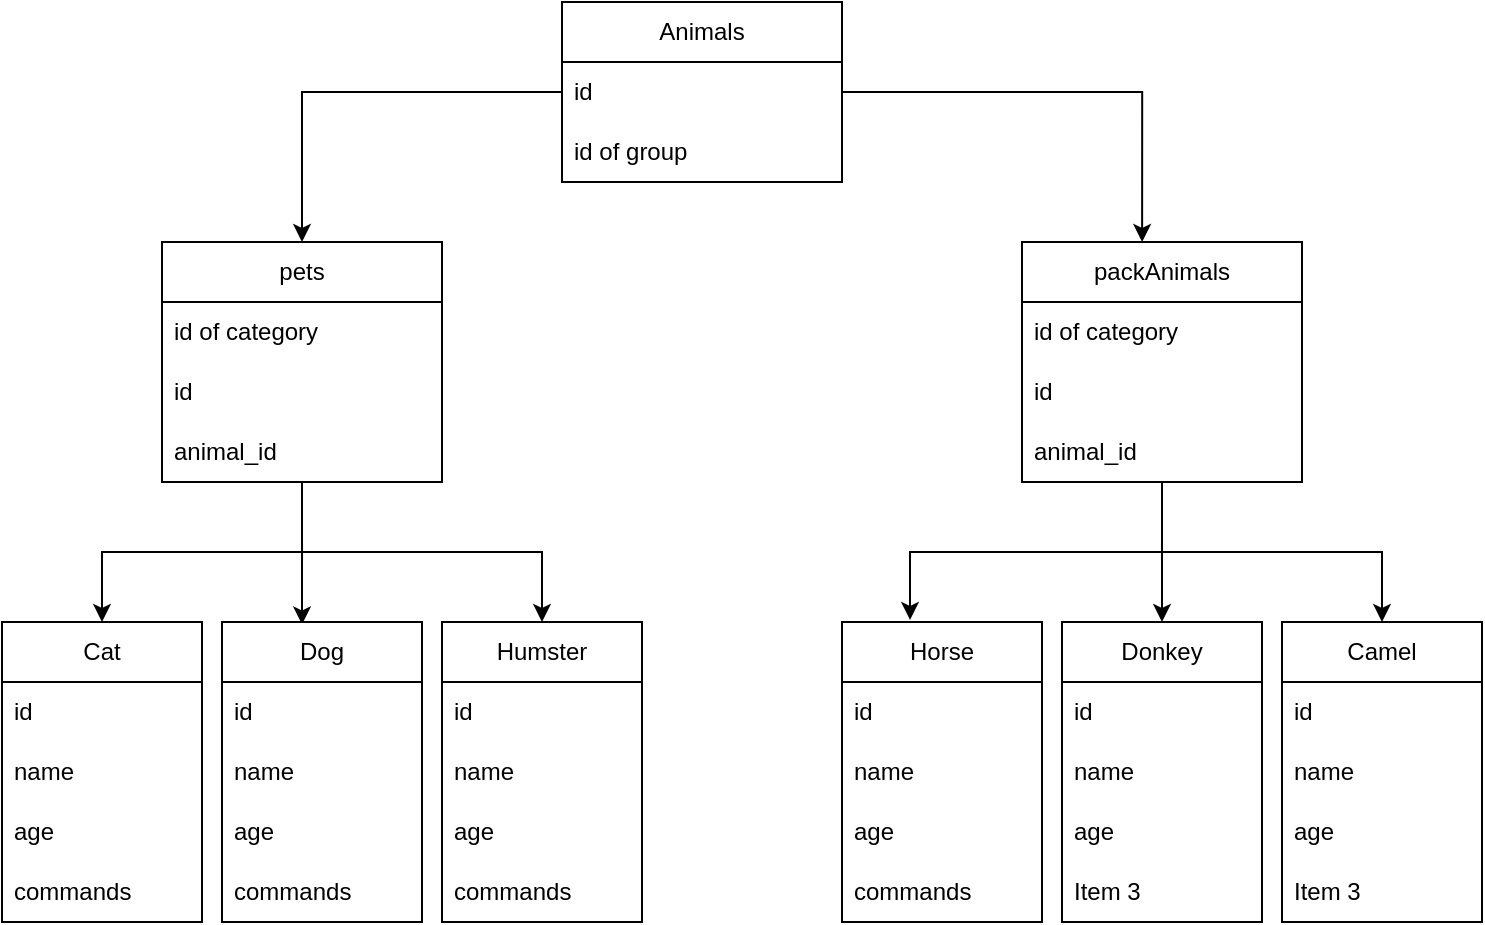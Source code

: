 <mxfile version="23.1.1" type="github">
  <diagram id="RW9AH-2ComDGnkUBiTBQ" name="Страница 1">
    <mxGraphModel dx="2074" dy="1142" grid="1" gridSize="10" guides="1" tooltips="1" connect="1" arrows="1" fold="1" page="1" pageScale="1" pageWidth="827" pageHeight="1169" math="0" shadow="0">
      <root>
        <mxCell id="0" />
        <mxCell id="1" parent="0" />
        <mxCell id="ZF28mPZwN4n5ADXXzivJ-21" value="" style="edgeStyle=orthogonalEdgeStyle;rounded=0;orthogonalLoop=1;jettySize=auto;html=1;entryX=0.5;entryY=0;entryDx=0;entryDy=0;" parent="1" source="ZF28mPZwN4n5ADXXzivJ-2" target="ZF28mPZwN4n5ADXXzivJ-10" edge="1">
          <mxGeometry relative="1" as="geometry">
            <mxPoint x="200" y="85" as="targetPoint" />
          </mxGeometry>
        </mxCell>
        <mxCell id="ZF28mPZwN4n5ADXXzivJ-28" value="" style="edgeStyle=orthogonalEdgeStyle;rounded=0;orthogonalLoop=1;jettySize=auto;html=1;entryX=0.429;entryY=0;entryDx=0;entryDy=0;entryPerimeter=0;" parent="1" source="ZF28mPZwN4n5ADXXzivJ-2" target="ZF28mPZwN4n5ADXXzivJ-6" edge="1">
          <mxGeometry relative="1" as="geometry">
            <mxPoint x="560" y="85" as="targetPoint" />
          </mxGeometry>
        </mxCell>
        <mxCell id="ZF28mPZwN4n5ADXXzivJ-2" value="Animals" style="swimlane;fontStyle=0;childLayout=stackLayout;horizontal=1;startSize=30;horizontalStack=0;resizeParent=1;resizeParentMax=0;resizeLast=0;collapsible=1;marginBottom=0;whiteSpace=wrap;html=1;" parent="1" vertex="1">
          <mxGeometry x="310" y="40" width="140" height="90" as="geometry" />
        </mxCell>
        <mxCell id="ZF28mPZwN4n5ADXXzivJ-5" value="id" style="text;strokeColor=none;fillColor=none;align=left;verticalAlign=middle;spacingLeft=4;spacingRight=4;overflow=hidden;points=[[0,0.5],[1,0.5]];portConstraint=eastwest;rotatable=0;whiteSpace=wrap;html=1;" parent="ZF28mPZwN4n5ADXXzivJ-2" vertex="1">
          <mxGeometry y="30" width="140" height="30" as="geometry" />
        </mxCell>
        <mxCell id="ZF28mPZwN4n5ADXXzivJ-56" value="id of group" style="text;strokeColor=none;fillColor=none;align=left;verticalAlign=middle;spacingLeft=4;spacingRight=4;overflow=hidden;points=[[0,0.5],[1,0.5]];portConstraint=eastwest;rotatable=0;whiteSpace=wrap;html=1;" parent="ZF28mPZwN4n5ADXXzivJ-2" vertex="1">
          <mxGeometry y="60" width="140" height="30" as="geometry" />
        </mxCell>
        <mxCell id="ZF28mPZwN4n5ADXXzivJ-76" value="" style="edgeStyle=orthogonalEdgeStyle;rounded=0;orthogonalLoop=1;jettySize=auto;html=1;entryX=0.5;entryY=0;entryDx=0;entryDy=0;" parent="1" source="ZF28mPZwN4n5ADXXzivJ-6" target="ZF28mPZwN4n5ADXXzivJ-49" edge="1">
          <mxGeometry relative="1" as="geometry">
            <mxPoint x="630" y="500" as="targetPoint" />
          </mxGeometry>
        </mxCell>
        <mxCell id="ZF28mPZwN4n5ADXXzivJ-78" value="" style="edgeStyle=orthogonalEdgeStyle;rounded=0;orthogonalLoop=1;jettySize=auto;html=1;entryX=0.34;entryY=-0.007;entryDx=0;entryDy=0;entryPerimeter=0;" parent="1" source="ZF28mPZwN4n5ADXXzivJ-6" target="ZF28mPZwN4n5ADXXzivJ-41" edge="1">
          <mxGeometry relative="1" as="geometry">
            <mxPoint x="630" y="500" as="targetPoint" />
          </mxGeometry>
        </mxCell>
        <mxCell id="ZF28mPZwN4n5ADXXzivJ-6" value="packAnimals" style="swimlane;fontStyle=0;childLayout=stackLayout;horizontal=1;startSize=30;horizontalStack=0;resizeParent=1;resizeParentMax=0;resizeLast=0;collapsible=1;marginBottom=0;whiteSpace=wrap;html=1;" parent="1" vertex="1">
          <mxGeometry x="540" y="160" width="140" height="120" as="geometry" />
        </mxCell>
        <mxCell id="ZF28mPZwN4n5ADXXzivJ-8" value="id of category" style="text;strokeColor=none;fillColor=none;align=left;verticalAlign=middle;spacingLeft=4;spacingRight=4;overflow=hidden;points=[[0,0.5],[1,0.5]];portConstraint=eastwest;rotatable=0;whiteSpace=wrap;html=1;" parent="ZF28mPZwN4n5ADXXzivJ-6" vertex="1">
          <mxGeometry y="30" width="140" height="30" as="geometry" />
        </mxCell>
        <mxCell id="ZF28mPZwN4n5ADXXzivJ-9" value="id" style="text;strokeColor=none;fillColor=none;align=left;verticalAlign=middle;spacingLeft=4;spacingRight=4;overflow=hidden;points=[[0,0.5],[1,0.5]];portConstraint=eastwest;rotatable=0;whiteSpace=wrap;html=1;" parent="ZF28mPZwN4n5ADXXzivJ-6" vertex="1">
          <mxGeometry y="60" width="140" height="30" as="geometry" />
        </mxCell>
        <mxCell id="IIlE2rn5jnnrYMS1cPdk-2" value="animal_id" style="text;strokeColor=none;fillColor=none;align=left;verticalAlign=middle;spacingLeft=4;spacingRight=4;overflow=hidden;points=[[0,0.5],[1,0.5]];portConstraint=eastwest;rotatable=0;whiteSpace=wrap;html=1;" vertex="1" parent="ZF28mPZwN4n5ADXXzivJ-6">
          <mxGeometry y="90" width="140" height="30" as="geometry" />
        </mxCell>
        <mxCell id="ZF28mPZwN4n5ADXXzivJ-53" value="" style="edgeStyle=orthogonalEdgeStyle;rounded=0;orthogonalLoop=1;jettySize=auto;html=1;entryX=0.5;entryY=0;entryDx=0;entryDy=0;" parent="1" source="ZF28mPZwN4n5ADXXzivJ-10" target="ZF28mPZwN4n5ADXXzivJ-29" edge="1">
          <mxGeometry relative="1" as="geometry" />
        </mxCell>
        <mxCell id="ZF28mPZwN4n5ADXXzivJ-54" value="" style="edgeStyle=orthogonalEdgeStyle;rounded=0;orthogonalLoop=1;jettySize=auto;html=1;entryX=0.5;entryY=0;entryDx=0;entryDy=0;" parent="1" source="ZF28mPZwN4n5ADXXzivJ-10" target="ZF28mPZwN4n5ADXXzivJ-37" edge="1">
          <mxGeometry relative="1" as="geometry" />
        </mxCell>
        <mxCell id="ZF28mPZwN4n5ADXXzivJ-55" value="" style="edgeStyle=orthogonalEdgeStyle;rounded=0;orthogonalLoop=1;jettySize=auto;html=1;entryX=0.4;entryY=0.008;entryDx=0;entryDy=0;entryPerimeter=0;" parent="1" source="ZF28mPZwN4n5ADXXzivJ-10" target="ZF28mPZwN4n5ADXXzivJ-33" edge="1">
          <mxGeometry relative="1" as="geometry" />
        </mxCell>
        <mxCell id="ZF28mPZwN4n5ADXXzivJ-10" value="pets" style="swimlane;fontStyle=0;childLayout=stackLayout;horizontal=1;startSize=30;horizontalStack=0;resizeParent=1;resizeParentMax=0;resizeLast=0;collapsible=1;marginBottom=0;whiteSpace=wrap;html=1;" parent="1" vertex="1">
          <mxGeometry x="110" y="160" width="140" height="120" as="geometry" />
        </mxCell>
        <mxCell id="ZF28mPZwN4n5ADXXzivJ-12" value="id of category" style="text;strokeColor=none;fillColor=none;align=left;verticalAlign=middle;spacingLeft=4;spacingRight=4;overflow=hidden;points=[[0,0.5],[1,0.5]];portConstraint=eastwest;rotatable=0;whiteSpace=wrap;html=1;" parent="ZF28mPZwN4n5ADXXzivJ-10" vertex="1">
          <mxGeometry y="30" width="140" height="30" as="geometry" />
        </mxCell>
        <mxCell id="ZF28mPZwN4n5ADXXzivJ-13" value="id" style="text;strokeColor=none;fillColor=none;align=left;verticalAlign=middle;spacingLeft=4;spacingRight=4;overflow=hidden;points=[[0,0.5],[1,0.5]];portConstraint=eastwest;rotatable=0;whiteSpace=wrap;html=1;" parent="ZF28mPZwN4n5ADXXzivJ-10" vertex="1">
          <mxGeometry y="60" width="140" height="30" as="geometry" />
        </mxCell>
        <mxCell id="IIlE2rn5jnnrYMS1cPdk-1" value="animal_id" style="text;strokeColor=none;fillColor=none;align=left;verticalAlign=middle;spacingLeft=4;spacingRight=4;overflow=hidden;points=[[0,0.5],[1,0.5]];portConstraint=eastwest;rotatable=0;whiteSpace=wrap;html=1;" vertex="1" parent="ZF28mPZwN4n5ADXXzivJ-10">
          <mxGeometry y="90" width="140" height="30" as="geometry" />
        </mxCell>
        <mxCell id="ZF28mPZwN4n5ADXXzivJ-29" value="Cat" style="swimlane;fontStyle=0;childLayout=stackLayout;horizontal=1;startSize=30;horizontalStack=0;resizeParent=1;resizeParentMax=0;resizeLast=0;collapsible=1;marginBottom=0;whiteSpace=wrap;html=1;" parent="1" vertex="1">
          <mxGeometry x="30" y="350" width="100" height="150" as="geometry" />
        </mxCell>
        <mxCell id="ZF28mPZwN4n5ADXXzivJ-30" value="id" style="text;strokeColor=none;fillColor=none;align=left;verticalAlign=middle;spacingLeft=4;spacingRight=4;overflow=hidden;points=[[0,0.5],[1,0.5]];portConstraint=eastwest;rotatable=0;whiteSpace=wrap;html=1;" parent="ZF28mPZwN4n5ADXXzivJ-29" vertex="1">
          <mxGeometry y="30" width="100" height="30" as="geometry" />
        </mxCell>
        <mxCell id="ZF28mPZwN4n5ADXXzivJ-31" value="name" style="text;strokeColor=none;fillColor=none;align=left;verticalAlign=middle;spacingLeft=4;spacingRight=4;overflow=hidden;points=[[0,0.5],[1,0.5]];portConstraint=eastwest;rotatable=0;whiteSpace=wrap;html=1;" parent="ZF28mPZwN4n5ADXXzivJ-29" vertex="1">
          <mxGeometry y="60" width="100" height="30" as="geometry" />
        </mxCell>
        <mxCell id="ZF28mPZwN4n5ADXXzivJ-59" value="age" style="text;strokeColor=none;fillColor=none;align=left;verticalAlign=middle;spacingLeft=4;spacingRight=4;overflow=hidden;points=[[0,0.5],[1,0.5]];portConstraint=eastwest;rotatable=0;whiteSpace=wrap;html=1;" parent="ZF28mPZwN4n5ADXXzivJ-29" vertex="1">
          <mxGeometry y="90" width="100" height="30" as="geometry" />
        </mxCell>
        <mxCell id="ZF28mPZwN4n5ADXXzivJ-32" value="commands" style="text;strokeColor=none;fillColor=none;align=left;verticalAlign=middle;spacingLeft=4;spacingRight=4;overflow=hidden;points=[[0,0.5],[1,0.5]];portConstraint=eastwest;rotatable=0;whiteSpace=wrap;html=1;" parent="ZF28mPZwN4n5ADXXzivJ-29" vertex="1">
          <mxGeometry y="120" width="100" height="30" as="geometry" />
        </mxCell>
        <mxCell id="ZF28mPZwN4n5ADXXzivJ-33" value="Dog" style="swimlane;fontStyle=0;childLayout=stackLayout;horizontal=1;startSize=30;horizontalStack=0;resizeParent=1;resizeParentMax=0;resizeLast=0;collapsible=1;marginBottom=0;whiteSpace=wrap;html=1;" parent="1" vertex="1">
          <mxGeometry x="140" y="350" width="100" height="150" as="geometry" />
        </mxCell>
        <mxCell id="ZF28mPZwN4n5ADXXzivJ-34" value="id&lt;span style=&quot;white-space: pre;&quot;&gt;&#x9;&lt;/span&gt;" style="text;strokeColor=none;fillColor=none;align=left;verticalAlign=middle;spacingLeft=4;spacingRight=4;overflow=hidden;points=[[0,0.5],[1,0.5]];portConstraint=eastwest;rotatable=0;whiteSpace=wrap;html=1;" parent="ZF28mPZwN4n5ADXXzivJ-33" vertex="1">
          <mxGeometry y="30" width="100" height="30" as="geometry" />
        </mxCell>
        <mxCell id="ZF28mPZwN4n5ADXXzivJ-35" value="name" style="text;strokeColor=none;fillColor=none;align=left;verticalAlign=middle;spacingLeft=4;spacingRight=4;overflow=hidden;points=[[0,0.5],[1,0.5]];portConstraint=eastwest;rotatable=0;whiteSpace=wrap;html=1;" parent="ZF28mPZwN4n5ADXXzivJ-33" vertex="1">
          <mxGeometry y="60" width="100" height="30" as="geometry" />
        </mxCell>
        <mxCell id="ZF28mPZwN4n5ADXXzivJ-36" value="age" style="text;strokeColor=none;fillColor=none;align=left;verticalAlign=middle;spacingLeft=4;spacingRight=4;overflow=hidden;points=[[0,0.5],[1,0.5]];portConstraint=eastwest;rotatable=0;whiteSpace=wrap;html=1;" parent="ZF28mPZwN4n5ADXXzivJ-33" vertex="1">
          <mxGeometry y="90" width="100" height="30" as="geometry" />
        </mxCell>
        <mxCell id="ZF28mPZwN4n5ADXXzivJ-64" value="commands" style="text;strokeColor=none;fillColor=none;align=left;verticalAlign=middle;spacingLeft=4;spacingRight=4;overflow=hidden;points=[[0,0.5],[1,0.5]];portConstraint=eastwest;rotatable=0;whiteSpace=wrap;html=1;" parent="ZF28mPZwN4n5ADXXzivJ-33" vertex="1">
          <mxGeometry y="120" width="100" height="30" as="geometry" />
        </mxCell>
        <mxCell id="ZF28mPZwN4n5ADXXzivJ-37" value="Humster" style="swimlane;fontStyle=0;childLayout=stackLayout;horizontal=1;startSize=30;horizontalStack=0;resizeParent=1;resizeParentMax=0;resizeLast=0;collapsible=1;marginBottom=0;whiteSpace=wrap;html=1;" parent="1" vertex="1">
          <mxGeometry x="250" y="350" width="100" height="150" as="geometry" />
        </mxCell>
        <mxCell id="ZF28mPZwN4n5ADXXzivJ-38" value="id" style="text;strokeColor=none;fillColor=none;align=left;verticalAlign=middle;spacingLeft=4;spacingRight=4;overflow=hidden;points=[[0,0.5],[1,0.5]];portConstraint=eastwest;rotatable=0;whiteSpace=wrap;html=1;" parent="ZF28mPZwN4n5ADXXzivJ-37" vertex="1">
          <mxGeometry y="30" width="100" height="30" as="geometry" />
        </mxCell>
        <mxCell id="ZF28mPZwN4n5ADXXzivJ-39" value="name" style="text;strokeColor=none;fillColor=none;align=left;verticalAlign=middle;spacingLeft=4;spacingRight=4;overflow=hidden;points=[[0,0.5],[1,0.5]];portConstraint=eastwest;rotatable=0;whiteSpace=wrap;html=1;" parent="ZF28mPZwN4n5ADXXzivJ-37" vertex="1">
          <mxGeometry y="60" width="100" height="30" as="geometry" />
        </mxCell>
        <mxCell id="ZF28mPZwN4n5ADXXzivJ-61" value="age" style="text;strokeColor=none;fillColor=none;align=left;verticalAlign=middle;spacingLeft=4;spacingRight=4;overflow=hidden;points=[[0,0.5],[1,0.5]];portConstraint=eastwest;rotatable=0;whiteSpace=wrap;html=1;" parent="ZF28mPZwN4n5ADXXzivJ-37" vertex="1">
          <mxGeometry y="90" width="100" height="30" as="geometry" />
        </mxCell>
        <mxCell id="ZF28mPZwN4n5ADXXzivJ-40" value="commands" style="text;strokeColor=none;fillColor=none;align=left;verticalAlign=middle;spacingLeft=4;spacingRight=4;overflow=hidden;points=[[0,0.5],[1,0.5]];portConstraint=eastwest;rotatable=0;whiteSpace=wrap;html=1;" parent="ZF28mPZwN4n5ADXXzivJ-37" vertex="1">
          <mxGeometry y="120" width="100" height="30" as="geometry" />
        </mxCell>
        <mxCell id="ZF28mPZwN4n5ADXXzivJ-41" value="Horse" style="swimlane;fontStyle=0;childLayout=stackLayout;horizontal=1;startSize=30;horizontalStack=0;resizeParent=1;resizeParentMax=0;resizeLast=0;collapsible=1;marginBottom=0;whiteSpace=wrap;html=1;" parent="1" vertex="1">
          <mxGeometry x="450" y="350" width="100" height="150" as="geometry" />
        </mxCell>
        <mxCell id="ZF28mPZwN4n5ADXXzivJ-42" value="id" style="text;strokeColor=none;fillColor=none;align=left;verticalAlign=middle;spacingLeft=4;spacingRight=4;overflow=hidden;points=[[0,0.5],[1,0.5]];portConstraint=eastwest;rotatable=0;whiteSpace=wrap;html=1;" parent="ZF28mPZwN4n5ADXXzivJ-41" vertex="1">
          <mxGeometry y="30" width="100" height="30" as="geometry" />
        </mxCell>
        <mxCell id="ZF28mPZwN4n5ADXXzivJ-43" value="name" style="text;strokeColor=none;fillColor=none;align=left;verticalAlign=middle;spacingLeft=4;spacingRight=4;overflow=hidden;points=[[0,0.5],[1,0.5]];portConstraint=eastwest;rotatable=0;whiteSpace=wrap;html=1;" parent="ZF28mPZwN4n5ADXXzivJ-41" vertex="1">
          <mxGeometry y="60" width="100" height="30" as="geometry" />
        </mxCell>
        <mxCell id="ZF28mPZwN4n5ADXXzivJ-72" value="age" style="text;strokeColor=none;fillColor=none;align=left;verticalAlign=middle;spacingLeft=4;spacingRight=4;overflow=hidden;points=[[0,0.5],[1,0.5]];portConstraint=eastwest;rotatable=0;whiteSpace=wrap;html=1;" parent="ZF28mPZwN4n5ADXXzivJ-41" vertex="1">
          <mxGeometry y="90" width="100" height="30" as="geometry" />
        </mxCell>
        <mxCell id="ZF28mPZwN4n5ADXXzivJ-44" value="commands" style="text;strokeColor=none;fillColor=none;align=left;verticalAlign=middle;spacingLeft=4;spacingRight=4;overflow=hidden;points=[[0,0.5],[1,0.5]];portConstraint=eastwest;rotatable=0;whiteSpace=wrap;html=1;" parent="ZF28mPZwN4n5ADXXzivJ-41" vertex="1">
          <mxGeometry y="120" width="100" height="30" as="geometry" />
        </mxCell>
        <mxCell id="ZF28mPZwN4n5ADXXzivJ-45" value="Donkey" style="swimlane;fontStyle=0;childLayout=stackLayout;horizontal=1;startSize=30;horizontalStack=0;resizeParent=1;resizeParentMax=0;resizeLast=0;collapsible=1;marginBottom=0;whiteSpace=wrap;html=1;" parent="1" vertex="1">
          <mxGeometry x="560" y="350" width="100" height="150" as="geometry" />
        </mxCell>
        <mxCell id="ZF28mPZwN4n5ADXXzivJ-46" value="id" style="text;strokeColor=none;fillColor=none;align=left;verticalAlign=middle;spacingLeft=4;spacingRight=4;overflow=hidden;points=[[0,0.5],[1,0.5]];portConstraint=eastwest;rotatable=0;whiteSpace=wrap;html=1;" parent="ZF28mPZwN4n5ADXXzivJ-45" vertex="1">
          <mxGeometry y="30" width="100" height="30" as="geometry" />
        </mxCell>
        <mxCell id="ZF28mPZwN4n5ADXXzivJ-47" value="name" style="text;strokeColor=none;fillColor=none;align=left;verticalAlign=middle;spacingLeft=4;spacingRight=4;overflow=hidden;points=[[0,0.5],[1,0.5]];portConstraint=eastwest;rotatable=0;whiteSpace=wrap;html=1;" parent="ZF28mPZwN4n5ADXXzivJ-45" vertex="1">
          <mxGeometry y="60" width="100" height="30" as="geometry" />
        </mxCell>
        <mxCell id="ZF28mPZwN4n5ADXXzivJ-71" value="age" style="text;strokeColor=none;fillColor=none;align=left;verticalAlign=middle;spacingLeft=4;spacingRight=4;overflow=hidden;points=[[0,0.5],[1,0.5]];portConstraint=eastwest;rotatable=0;whiteSpace=wrap;html=1;" parent="ZF28mPZwN4n5ADXXzivJ-45" vertex="1">
          <mxGeometry y="90" width="100" height="30" as="geometry" />
        </mxCell>
        <mxCell id="ZF28mPZwN4n5ADXXzivJ-48" value="Item 3" style="text;strokeColor=none;fillColor=none;align=left;verticalAlign=middle;spacingLeft=4;spacingRight=4;overflow=hidden;points=[[0,0.5],[1,0.5]];portConstraint=eastwest;rotatable=0;whiteSpace=wrap;html=1;" parent="ZF28mPZwN4n5ADXXzivJ-45" vertex="1">
          <mxGeometry y="120" width="100" height="30" as="geometry" />
        </mxCell>
        <mxCell id="ZF28mPZwN4n5ADXXzivJ-49" value="Camel" style="swimlane;fontStyle=0;childLayout=stackLayout;horizontal=1;startSize=30;horizontalStack=0;resizeParent=1;resizeParentMax=0;resizeLast=0;collapsible=1;marginBottom=0;whiteSpace=wrap;html=1;" parent="1" vertex="1">
          <mxGeometry x="670" y="350" width="100" height="150" as="geometry" />
        </mxCell>
        <mxCell id="ZF28mPZwN4n5ADXXzivJ-50" value="id" style="text;strokeColor=none;fillColor=none;align=left;verticalAlign=middle;spacingLeft=4;spacingRight=4;overflow=hidden;points=[[0,0.5],[1,0.5]];portConstraint=eastwest;rotatable=0;whiteSpace=wrap;html=1;" parent="ZF28mPZwN4n5ADXXzivJ-49" vertex="1">
          <mxGeometry y="30" width="100" height="30" as="geometry" />
        </mxCell>
        <mxCell id="ZF28mPZwN4n5ADXXzivJ-51" value="name" style="text;strokeColor=none;fillColor=none;align=left;verticalAlign=middle;spacingLeft=4;spacingRight=4;overflow=hidden;points=[[0,0.5],[1,0.5]];portConstraint=eastwest;rotatable=0;whiteSpace=wrap;html=1;" parent="ZF28mPZwN4n5ADXXzivJ-49" vertex="1">
          <mxGeometry y="60" width="100" height="30" as="geometry" />
        </mxCell>
        <mxCell id="ZF28mPZwN4n5ADXXzivJ-52" value="age" style="text;strokeColor=none;fillColor=none;align=left;verticalAlign=middle;spacingLeft=4;spacingRight=4;overflow=hidden;points=[[0,0.5],[1,0.5]];portConstraint=eastwest;rotatable=0;whiteSpace=wrap;html=1;" parent="ZF28mPZwN4n5ADXXzivJ-49" vertex="1">
          <mxGeometry y="90" width="100" height="30" as="geometry" />
        </mxCell>
        <mxCell id="ZF28mPZwN4n5ADXXzivJ-73" value="Item 3" style="text;strokeColor=none;fillColor=none;align=left;verticalAlign=middle;spacingLeft=4;spacingRight=4;overflow=hidden;points=[[0,0.5],[1,0.5]];portConstraint=eastwest;rotatable=0;whiteSpace=wrap;html=1;" parent="ZF28mPZwN4n5ADXXzivJ-49" vertex="1">
          <mxGeometry y="120" width="100" height="30" as="geometry" />
        </mxCell>
        <mxCell id="ZF28mPZwN4n5ADXXzivJ-80" value="" style="endArrow=classic;html=1;rounded=0;exitX=0.5;exitY=1;exitDx=0;exitDy=0;entryX=0.5;entryY=0;entryDx=0;entryDy=0;" parent="1" source="ZF28mPZwN4n5ADXXzivJ-6" target="ZF28mPZwN4n5ADXXzivJ-45" edge="1">
          <mxGeometry width="50" height="50" relative="1" as="geometry">
            <mxPoint x="390" y="510" as="sourcePoint" />
            <mxPoint x="440" y="460" as="targetPoint" />
            <Array as="points">
              <mxPoint x="610" y="300" />
            </Array>
          </mxGeometry>
        </mxCell>
      </root>
    </mxGraphModel>
  </diagram>
</mxfile>
